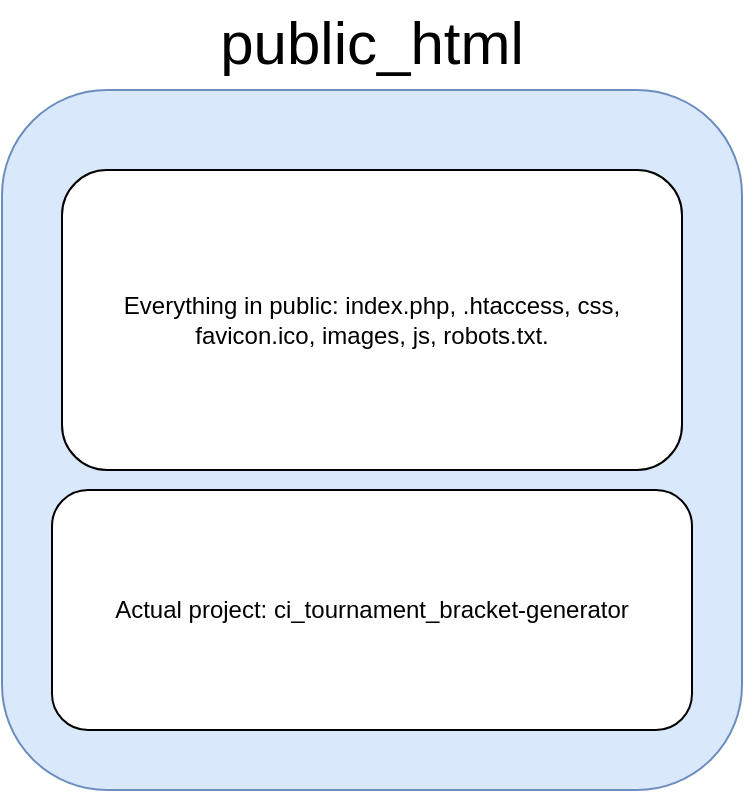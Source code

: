 <mxfile version="26.0.14">
  <diagram name="Página-1" id="qCZQ6PGgSt_XUSw0B8FZ">
    <mxGraphModel dx="1182" dy="822" grid="1" gridSize="10" guides="1" tooltips="1" connect="1" arrows="1" fold="1" page="1" pageScale="1" pageWidth="827" pageHeight="1169" math="0" shadow="0">
      <root>
        <mxCell id="0" />
        <mxCell id="1" parent="0" />
        <mxCell id="gmL38EDkr-e-MJclMoQu-1" value="&lt;font style=&quot;font-size: 30px; line-height: 140%;&quot;&gt;public_html&lt;/font&gt;" style="rounded=1;whiteSpace=wrap;html=1;fillColor=#dae8fc;strokeColor=#6c8ebf;align=center;labelPosition=center;verticalLabelPosition=top;verticalAlign=bottom;" vertex="1" parent="1">
          <mxGeometry x="140" y="210" width="370" height="350" as="geometry" />
        </mxCell>
        <mxCell id="gmL38EDkr-e-MJclMoQu-2" value="Everything in public: index.php, .htaccess, css, favicon.ico, images, js, robots.txt." style="rounded=1;whiteSpace=wrap;html=1;" vertex="1" parent="1">
          <mxGeometry x="170" y="250" width="310" height="150" as="geometry" />
        </mxCell>
        <mxCell id="gmL38EDkr-e-MJclMoQu-3" value="Actual project: ci_tournament_bracket-generator" style="rounded=1;whiteSpace=wrap;html=1;" vertex="1" parent="1">
          <mxGeometry x="165" y="410" width="320" height="120" as="geometry" />
        </mxCell>
      </root>
    </mxGraphModel>
  </diagram>
</mxfile>
